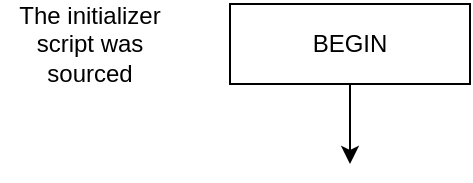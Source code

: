 <mxfile version="20.3.0" type="device"><diagram id="7P6OHiCOKdmK8-cplyIy" name="Page-1"><mxGraphModel dx="813" dy="495" grid="1" gridSize="10" guides="1" tooltips="1" connect="1" arrows="1" fold="1" page="1" pageScale="1" pageWidth="827" pageHeight="1169" math="0" shadow="0"><root><mxCell id="0"/><mxCell id="1" parent="0"/><mxCell id="XZfRKdxy8e5OLe3ZvJQJ-1" value="BEGIN" style="rounded=0;whiteSpace=wrap;html=1;" parent="1" vertex="1"><mxGeometry x="320" y="160" width="120" height="40" as="geometry"/></mxCell><mxCell id="XZfRKdxy8e5OLe3ZvJQJ-4" value="The initializer&lt;br&gt;script was sourced" style="text;html=1;strokeColor=none;fillColor=none;align=center;verticalAlign=middle;whiteSpace=wrap;rounded=0;" parent="1" vertex="1"><mxGeometry x="205" y="160" width="90" height="40" as="geometry"/></mxCell><mxCell id="3RT62y4ahqklYmNl_8tj-2" value="" style="endArrow=classic;html=1;rounded=0;exitX=0.5;exitY=1;exitDx=0;exitDy=0;entryX=0.5;entryY=0;entryDx=0;entryDy=0;" parent="1" source="XZfRKdxy8e5OLe3ZvJQJ-1" edge="1"><mxGeometry width="50" height="50" relative="1" as="geometry"><mxPoint x="390" y="470" as="sourcePoint"/><mxPoint x="380" y="240" as="targetPoint"/></mxGeometry></mxCell></root></mxGraphModel></diagram></mxfile>